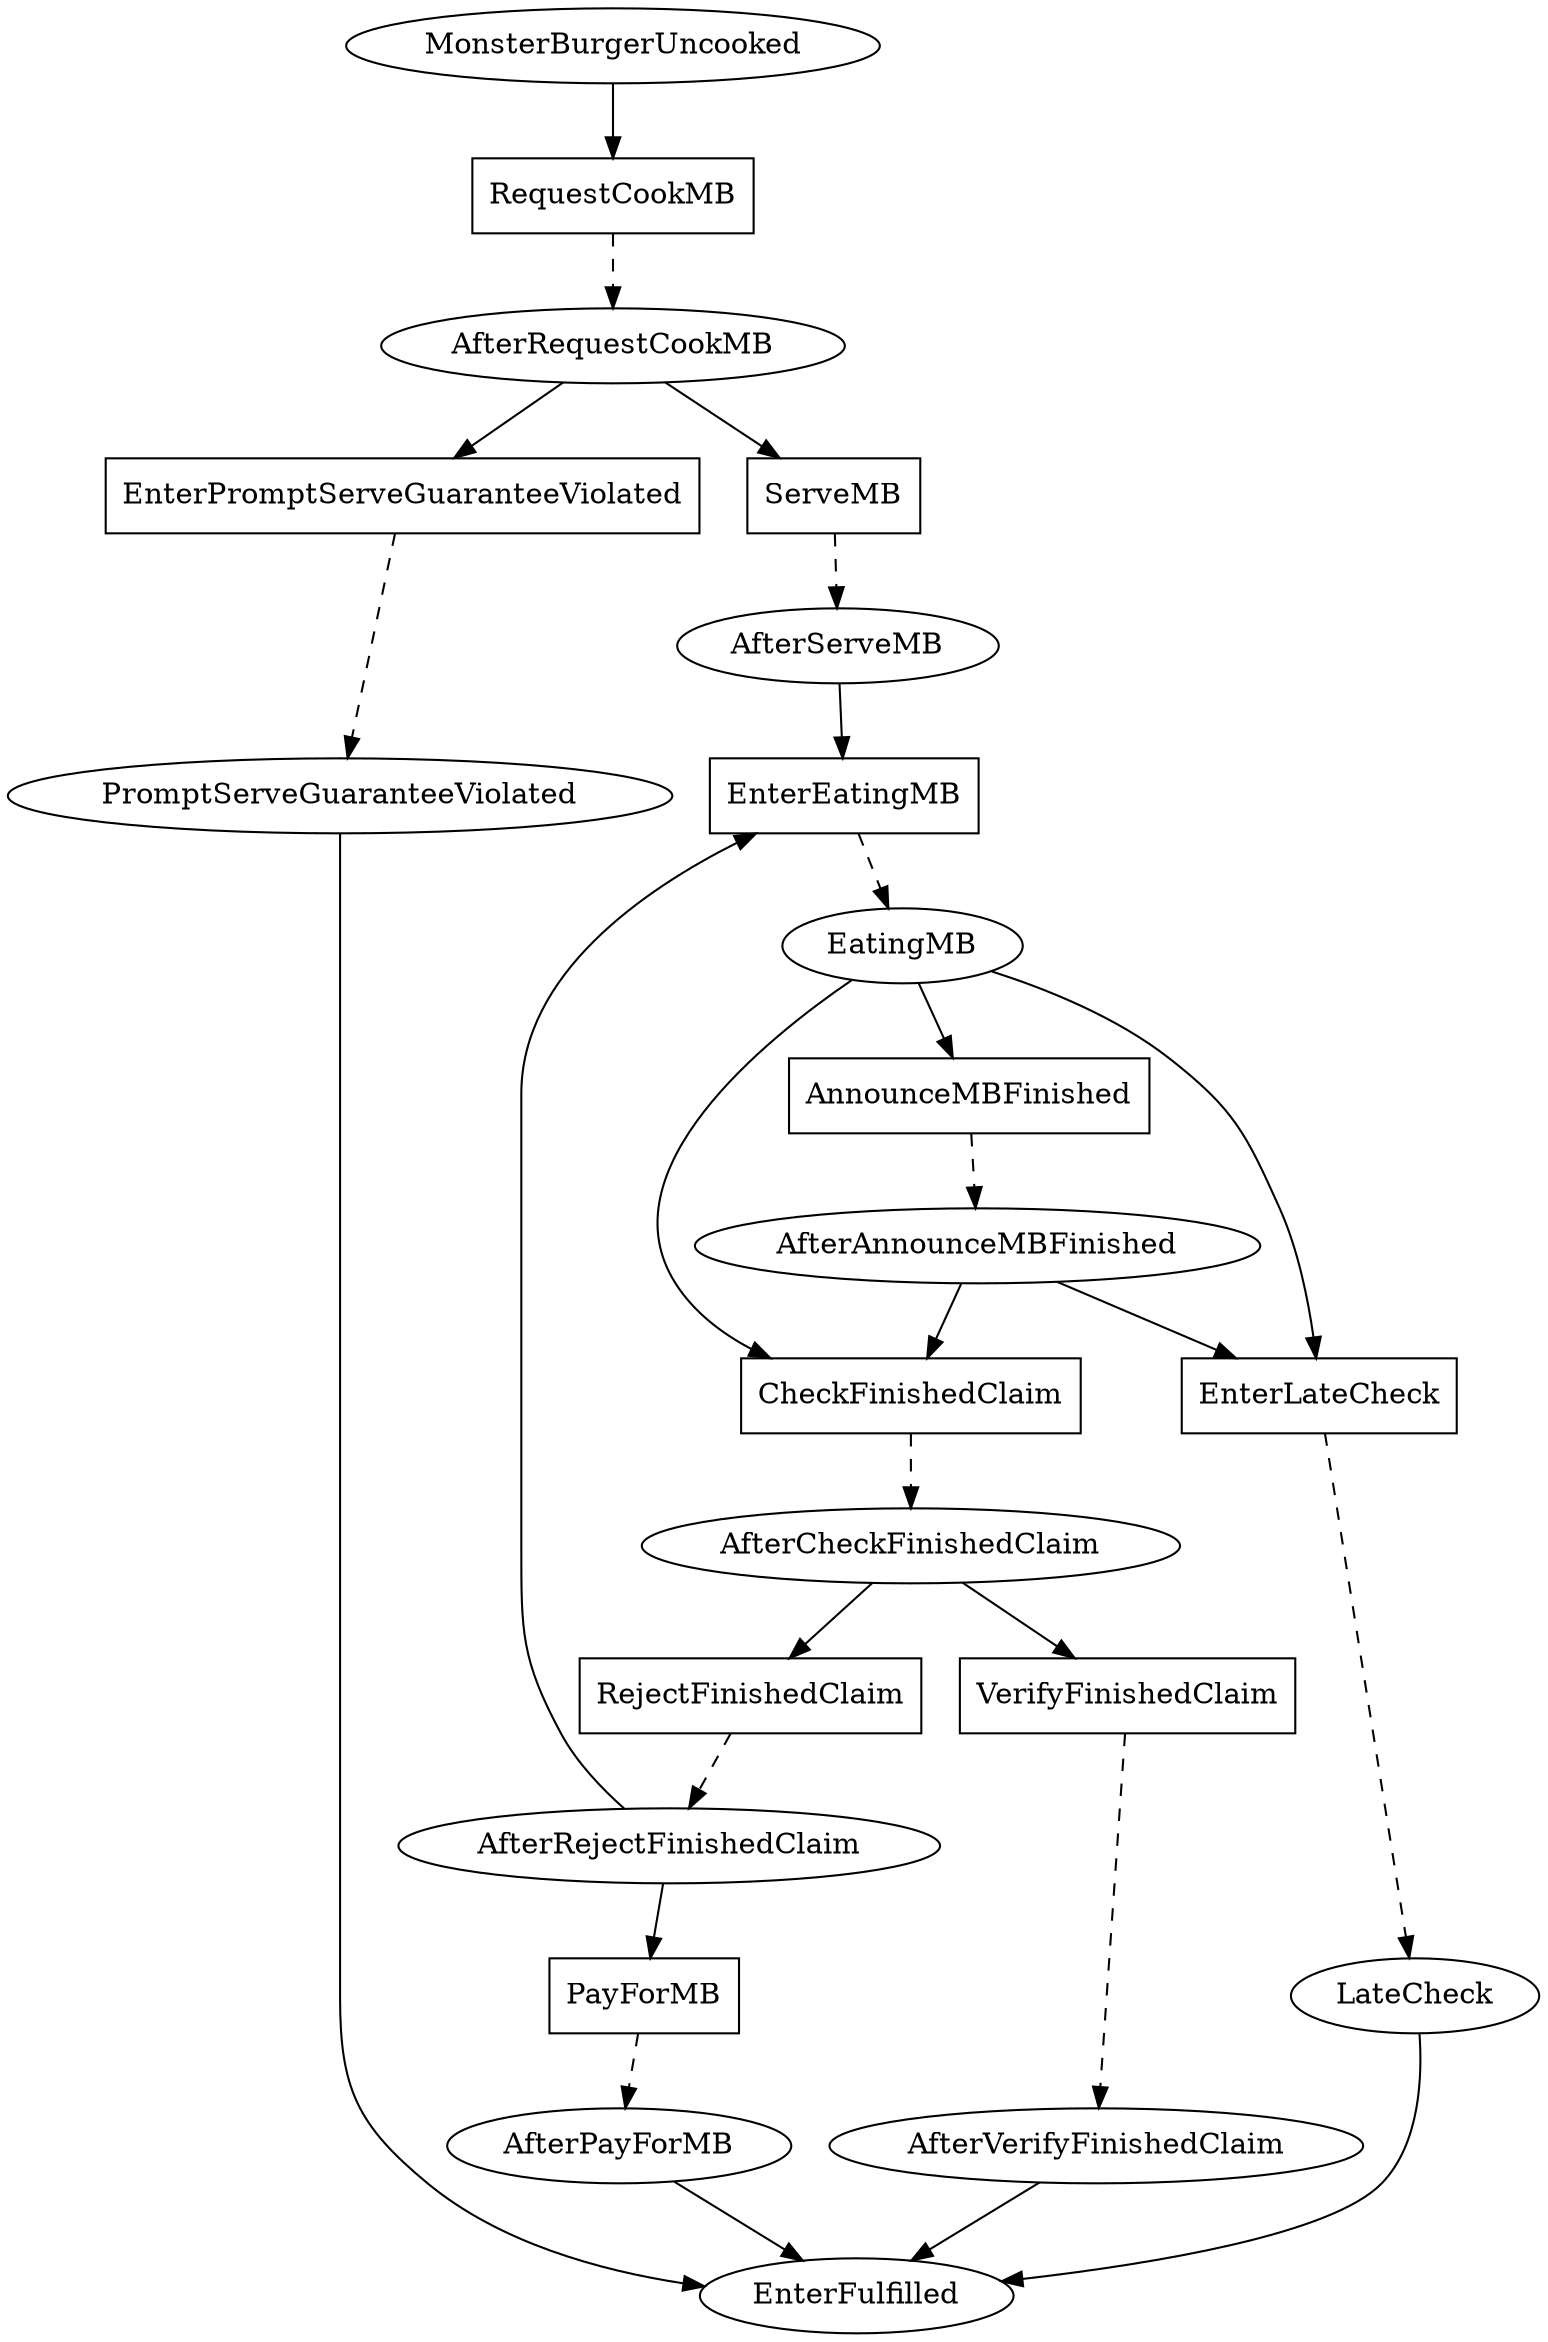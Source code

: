 // THIS IS A GENERATED FILE. DO NOT EDIT.

digraph Monster_Burger {    
    MonsterBurgerUncooked[label=MonsterBurgerUncooked];
	AfterRequestCookMB[label=AfterRequestCookMB];
	AfterServeMB[label=AfterServeMB];
	PromptServeGuaranteeViolated[label=PromptServeGuaranteeViolated];
	EatingMB[label=EatingMB];
	AfterAnnounceMBFinished[label=AfterAnnounceMBFinished];
	LateCheck[label=LateCheck];
	AfterCheckFinishedClaim[label=AfterCheckFinishedClaim];
	AfterRejectFinishedClaim[label=AfterRejectFinishedClaim];
	AfterPayForMB[label=AfterPayForMB];
	AfterVerifyFinishedClaim[label=AfterVerifyFinishedClaim]
    
    RequestCookMB[label=RequestCookMB,shape=box];
	ServeMB[label=ServeMB,shape=box];
	EnterPromptServeGuaranteeViolated[label=EnterPromptServeGuaranteeViolated,shape=box];
	EnterEatingMB[label=EnterEatingMB,shape=box];
	AnnounceMBFinished[label=AnnounceMBFinished,shape=box];
	EnterLateCheck[label=EnterLateCheck,shape=box];
	CheckFinishedClaim[label=CheckFinishedClaim,shape=box];
	RejectFinishedClaim[label=RejectFinishedClaim,shape=box];
	PayForMB[label=PayForMB,shape=box];
	VerifyFinishedClaim[label=VerifyFinishedClaim,shape=box]    
    
    MonsterBurgerUncooked -> RequestCookMB;
	AfterRequestCookMB -> ServeMB;
	AfterRequestCookMB -> EnterPromptServeGuaranteeViolated;
	AfterServeMB -> EnterEatingMB;
	PromptServeGuaranteeViolated -> EnterFulfilled;
	EatingMB -> AnnounceMBFinished;
	EatingMB -> CheckFinishedClaim;
	EatingMB -> EnterLateCheck;
	AfterAnnounceMBFinished -> CheckFinishedClaim;
	AfterAnnounceMBFinished -> EnterLateCheck;
	LateCheck -> EnterFulfilled;
	AfterCheckFinishedClaim -> VerifyFinishedClaim;
	AfterCheckFinishedClaim -> RejectFinishedClaim;
	AfterRejectFinishedClaim -> EnterEatingMB;
	AfterRejectFinishedClaim -> PayForMB;
	AfterPayForMB -> EnterFulfilled;
	AfterVerifyFinishedClaim -> EnterFulfilled
    
    RequestCookMB -> AfterRequestCookMB [style=dashed];
	ServeMB -> AfterServeMB [style=dashed];
	EnterPromptServeGuaranteeViolated -> PromptServeGuaranteeViolated [style=dashed];
	EnterEatingMB -> EatingMB [style=dashed];
	AnnounceMBFinished -> AfterAnnounceMBFinished [style=dashed];
	EnterLateCheck -> LateCheck [style=dashed];
	CheckFinishedClaim -> AfterCheckFinishedClaim [style=dashed];
	RejectFinishedClaim -> AfterRejectFinishedClaim [style=dashed];
	PayForMB -> AfterPayForMB [style=dashed];
	VerifyFinishedClaim -> AfterVerifyFinishedClaim [style=dashed];
	        
}